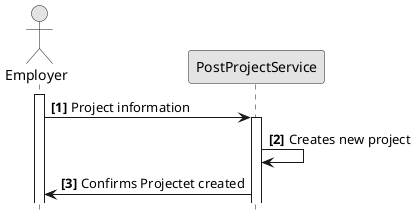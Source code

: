 @startuml
hide footbox
autonumber "<b>[0]"
skinparam monochrome true

actor Employer
participant PostProjectService

activate Employer
Employer -> PostProjectService: Project information

activate PostProjectService
PostProjectService -> PostProjectService: Creates new project
PostProjectService -> Employer: Confirms Projectet created
@enduml